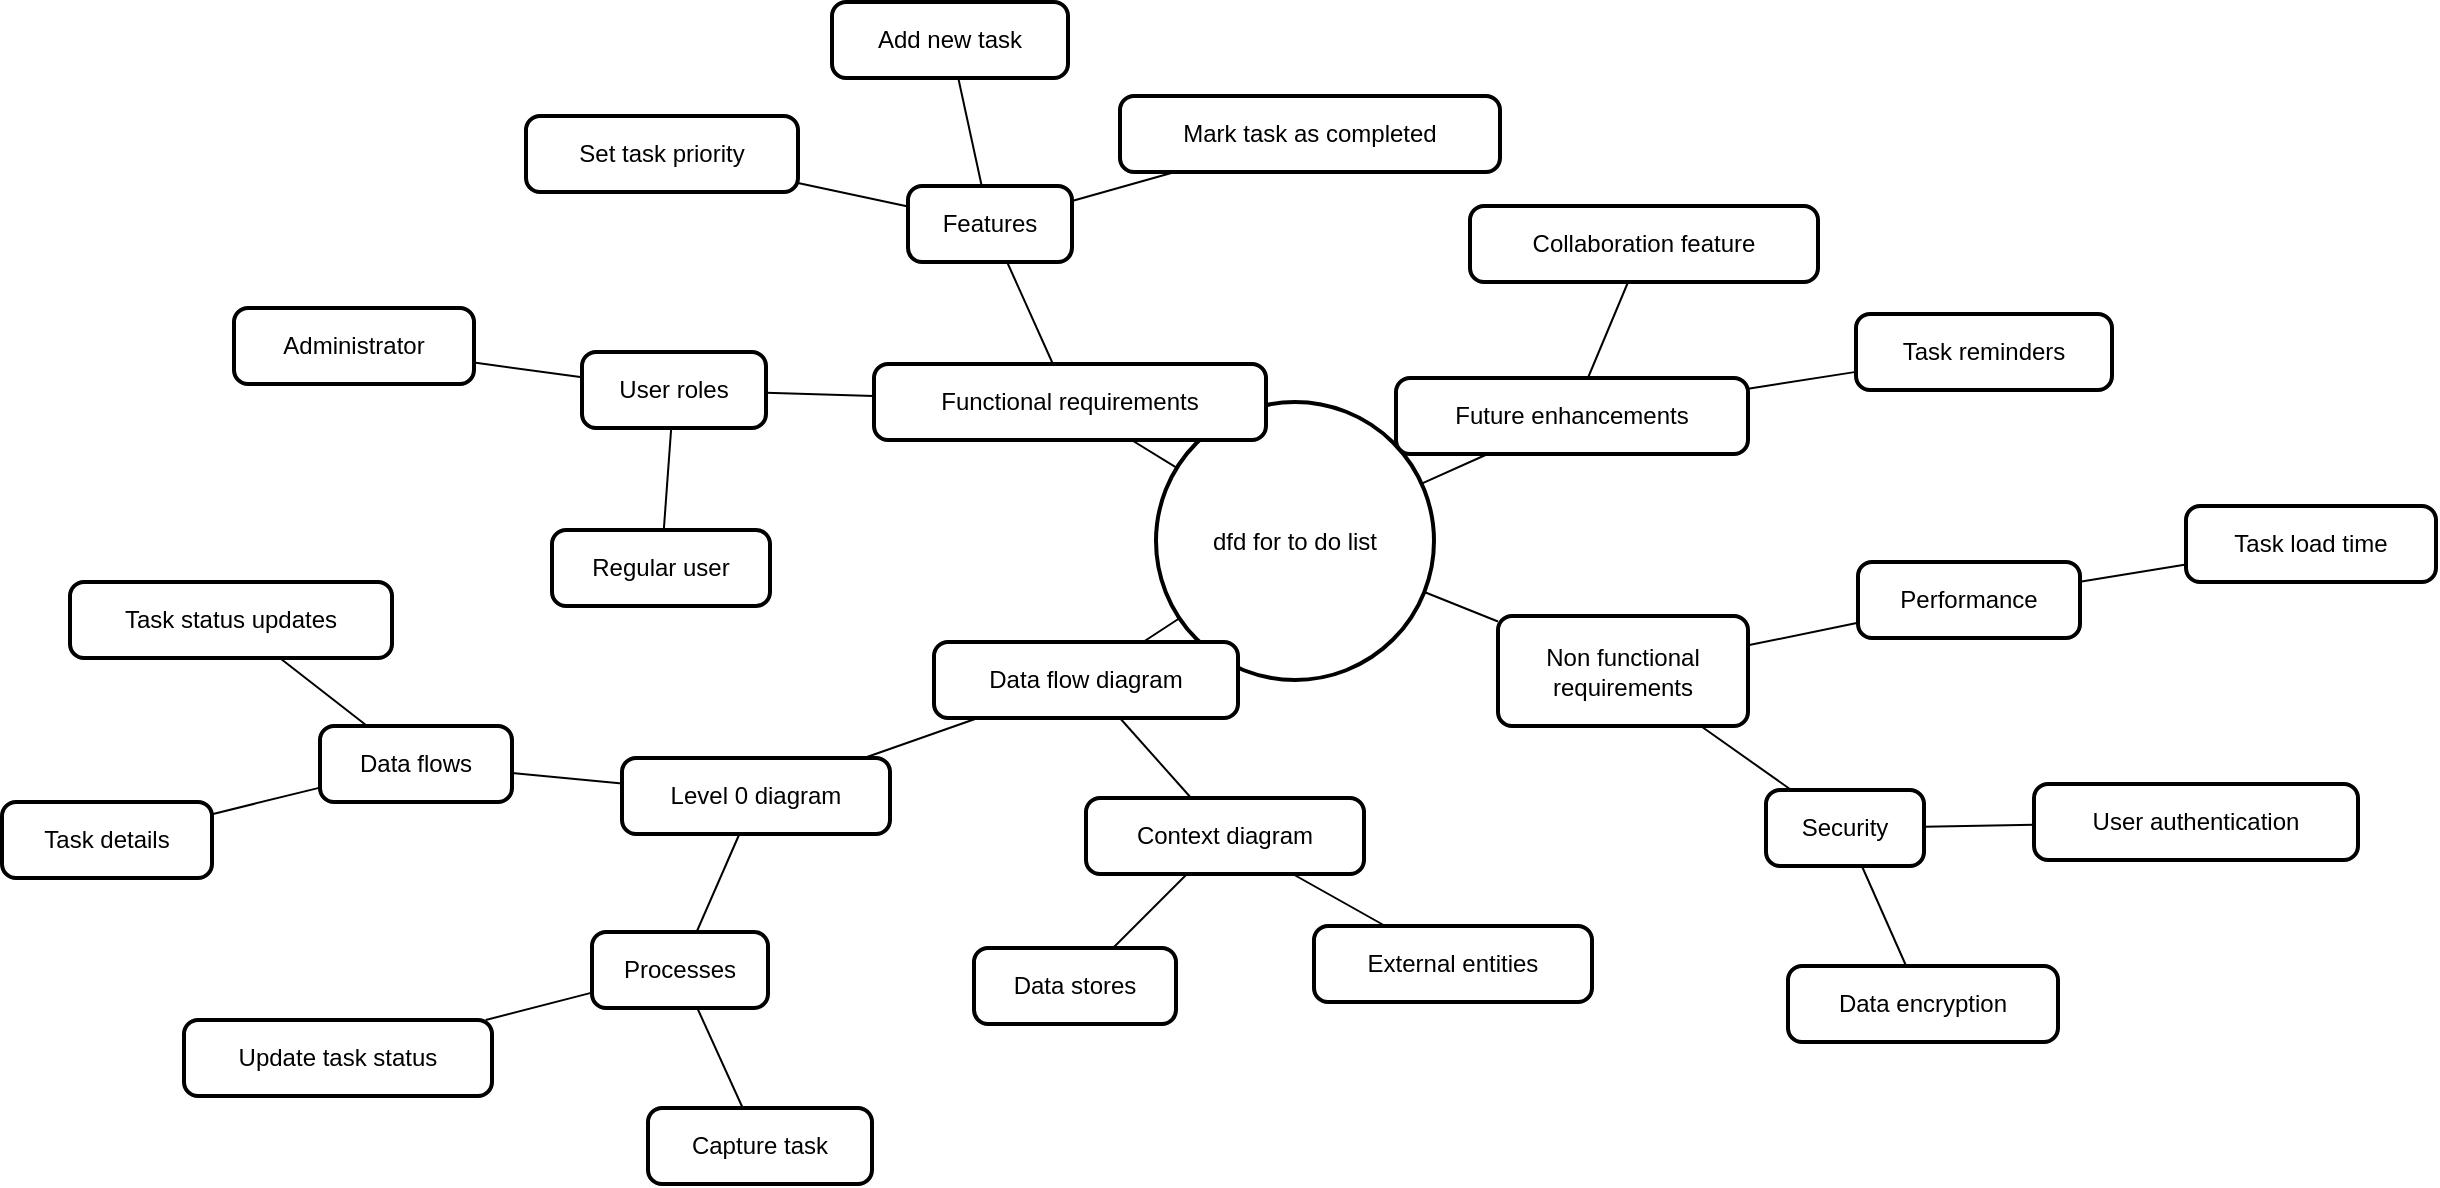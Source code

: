 <mxfile version="24.9.3">
  <diagram id="XRrTEta3VRJJpnan-9AJ" name="Page-1">
    <mxGraphModel dx="1281" dy="674" grid="1" gridSize="10" guides="1" tooltips="1" connect="1" arrows="1" fold="1" page="1" pageScale="1" pageWidth="850" pageHeight="1100" math="0" shadow="0">
      <root>
        <mxCell id="0" />
        <mxCell id="1" parent="0" />
        <mxCell id="2" value="dfd for to do list" style="ellipse;aspect=fixed;strokeWidth=2;whiteSpace=wrap;" parent="1" vertex="1">
          <mxGeometry x="592" y="215" width="139" height="139" as="geometry" />
        </mxCell>
        <mxCell id="3" value="Data flow diagram" style="rounded=1;absoluteArcSize=1;arcSize=14;whiteSpace=wrap;strokeWidth=2;" parent="1" vertex="1">
          <mxGeometry x="481" y="335" width="152" height="38" as="geometry" />
        </mxCell>
        <mxCell id="4" value="Context diagram" style="rounded=1;absoluteArcSize=1;arcSize=14;whiteSpace=wrap;strokeWidth=2;" parent="1" vertex="1">
          <mxGeometry x="557" y="413" width="139" height="38" as="geometry" />
        </mxCell>
        <mxCell id="5" value="External entities" style="rounded=1;absoluteArcSize=1;arcSize=14;whiteSpace=wrap;strokeWidth=2;" parent="1" vertex="1">
          <mxGeometry x="671" y="477" width="139" height="38" as="geometry" />
        </mxCell>
        <mxCell id="6" value="Data stores" style="rounded=1;absoluteArcSize=1;arcSize=14;whiteSpace=wrap;strokeWidth=2;" parent="1" vertex="1">
          <mxGeometry x="501" y="488" width="101" height="38" as="geometry" />
        </mxCell>
        <mxCell id="7" value="Level 0 diagram" style="rounded=1;absoluteArcSize=1;arcSize=14;whiteSpace=wrap;strokeWidth=2;" parent="1" vertex="1">
          <mxGeometry x="325" y="393" width="134" height="38" as="geometry" />
        </mxCell>
        <mxCell id="8" value="Processes" style="rounded=1;absoluteArcSize=1;arcSize=14;whiteSpace=wrap;strokeWidth=2;" parent="1" vertex="1">
          <mxGeometry x="310" y="480" width="88" height="38" as="geometry" />
        </mxCell>
        <mxCell id="9" value="Capture task" style="rounded=1;absoluteArcSize=1;arcSize=14;whiteSpace=wrap;strokeWidth=2;" parent="1" vertex="1">
          <mxGeometry x="338" y="568" width="112" height="38" as="geometry" />
        </mxCell>
        <mxCell id="10" value="Update task status" style="rounded=1;absoluteArcSize=1;arcSize=14;whiteSpace=wrap;strokeWidth=2;" parent="1" vertex="1">
          <mxGeometry x="106" y="524" width="154" height="38" as="geometry" />
        </mxCell>
        <mxCell id="11" value="Data flows" style="rounded=1;absoluteArcSize=1;arcSize=14;whiteSpace=wrap;strokeWidth=2;" parent="1" vertex="1">
          <mxGeometry x="174" y="377" width="96" height="38" as="geometry" />
        </mxCell>
        <mxCell id="12" value="Task details" style="rounded=1;absoluteArcSize=1;arcSize=14;whiteSpace=wrap;strokeWidth=2;" parent="1" vertex="1">
          <mxGeometry x="15" y="415" width="105" height="38" as="geometry" />
        </mxCell>
        <mxCell id="13" value="Task status updates" style="rounded=1;absoluteArcSize=1;arcSize=14;whiteSpace=wrap;strokeWidth=2;" parent="1" vertex="1">
          <mxGeometry x="49" y="305" width="161" height="38" as="geometry" />
        </mxCell>
        <mxCell id="14" value="Functional requirements" style="rounded=1;absoluteArcSize=1;arcSize=14;whiteSpace=wrap;strokeWidth=2;" parent="1" vertex="1">
          <mxGeometry x="451" y="196" width="196" height="38" as="geometry" />
        </mxCell>
        <mxCell id="15" value="User roles" style="rounded=1;absoluteArcSize=1;arcSize=14;whiteSpace=wrap;strokeWidth=2;" parent="1" vertex="1">
          <mxGeometry x="305" y="190" width="92" height="38" as="geometry" />
        </mxCell>
        <mxCell id="16" value="Administrator" style="rounded=1;absoluteArcSize=1;arcSize=14;whiteSpace=wrap;strokeWidth=2;" parent="1" vertex="1">
          <mxGeometry x="131" y="168" width="120" height="38" as="geometry" />
        </mxCell>
        <mxCell id="17" value="Regular user" style="rounded=1;absoluteArcSize=1;arcSize=14;whiteSpace=wrap;strokeWidth=2;" parent="1" vertex="1">
          <mxGeometry x="290" y="279" width="109" height="38" as="geometry" />
        </mxCell>
        <mxCell id="18" value="Features" style="rounded=1;absoluteArcSize=1;arcSize=14;whiteSpace=wrap;strokeWidth=2;" parent="1" vertex="1">
          <mxGeometry x="468" y="107" width="82" height="38" as="geometry" />
        </mxCell>
        <mxCell id="19" value="Add new task" style="rounded=1;absoluteArcSize=1;arcSize=14;whiteSpace=wrap;strokeWidth=2;" parent="1" vertex="1">
          <mxGeometry x="430" y="15" width="118" height="38" as="geometry" />
        </mxCell>
        <mxCell id="20" value="Set task priority" style="rounded=1;absoluteArcSize=1;arcSize=14;whiteSpace=wrap;strokeWidth=2;" parent="1" vertex="1">
          <mxGeometry x="277" y="72" width="136" height="38" as="geometry" />
        </mxCell>
        <mxCell id="21" value="Mark task as completed" style="rounded=1;absoluteArcSize=1;arcSize=14;whiteSpace=wrap;strokeWidth=2;" parent="1" vertex="1">
          <mxGeometry x="574" y="62" width="190" height="38" as="geometry" />
        </mxCell>
        <mxCell id="22" value="Non functional requirements" style="rounded=1;absoluteArcSize=1;arcSize=14;whiteSpace=wrap;strokeWidth=2;" parent="1" vertex="1">
          <mxGeometry x="763" y="322" width="125" height="55" as="geometry" />
        </mxCell>
        <mxCell id="23" value="Performance" style="rounded=1;absoluteArcSize=1;arcSize=14;whiteSpace=wrap;strokeWidth=2;" parent="1" vertex="1">
          <mxGeometry x="943" y="295" width="111" height="38" as="geometry" />
        </mxCell>
        <mxCell id="24" value="Task load time" style="rounded=1;absoluteArcSize=1;arcSize=14;whiteSpace=wrap;strokeWidth=2;" parent="1" vertex="1">
          <mxGeometry x="1107" y="267" width="125" height="38" as="geometry" />
        </mxCell>
        <mxCell id="25" value="Security" style="rounded=1;absoluteArcSize=1;arcSize=14;whiteSpace=wrap;strokeWidth=2;" parent="1" vertex="1">
          <mxGeometry x="897" y="409" width="79" height="38" as="geometry" />
        </mxCell>
        <mxCell id="26" value="User authentication" style="rounded=1;absoluteArcSize=1;arcSize=14;whiteSpace=wrap;strokeWidth=2;" parent="1" vertex="1">
          <mxGeometry x="1031" y="406" width="162" height="38" as="geometry" />
        </mxCell>
        <mxCell id="27" value="Data encryption" style="rounded=1;absoluteArcSize=1;arcSize=14;whiteSpace=wrap;strokeWidth=2;" parent="1" vertex="1">
          <mxGeometry x="908" y="497" width="135" height="38" as="geometry" />
        </mxCell>
        <mxCell id="28" value="Future enhancements" style="rounded=1;absoluteArcSize=1;arcSize=14;whiteSpace=wrap;strokeWidth=2;" parent="1" vertex="1">
          <mxGeometry x="712" y="203" width="176" height="38" as="geometry" />
        </mxCell>
        <mxCell id="29" value="Task reminders" style="rounded=1;absoluteArcSize=1;arcSize=14;whiteSpace=wrap;strokeWidth=2;" parent="1" vertex="1">
          <mxGeometry x="942" y="171" width="128" height="38" as="geometry" />
        </mxCell>
        <mxCell id="30" value="Collaboration feature" style="rounded=1;absoluteArcSize=1;arcSize=14;whiteSpace=wrap;strokeWidth=2;" parent="1" vertex="1">
          <mxGeometry x="749" y="117" width="174" height="38" as="geometry" />
        </mxCell>
        <mxCell id="31" style="endArrow=none" parent="1" source="2" target="3" edge="1">
          <mxGeometry relative="1" as="geometry" />
        </mxCell>
        <mxCell id="32" style="endArrow=none" parent="1" source="2" target="14" edge="1">
          <mxGeometry relative="1" as="geometry" />
        </mxCell>
        <mxCell id="33" style="endArrow=none" parent="1" source="2" target="22" edge="1">
          <mxGeometry relative="1" as="geometry" />
        </mxCell>
        <mxCell id="34" style="endArrow=none" parent="1" source="2" target="28" edge="1">
          <mxGeometry relative="1" as="geometry" />
        </mxCell>
        <mxCell id="35" style="endArrow=none" parent="1" source="3" target="4" edge="1">
          <mxGeometry relative="1" as="geometry" />
        </mxCell>
        <mxCell id="36" style="endArrow=none" parent="1" source="3" target="7" edge="1">
          <mxGeometry relative="1" as="geometry" />
        </mxCell>
        <mxCell id="37" style="endArrow=none" parent="1" source="4" target="5" edge="1">
          <mxGeometry relative="1" as="geometry" />
        </mxCell>
        <mxCell id="38" style="endArrow=none" parent="1" source="4" target="6" edge="1">
          <mxGeometry relative="1" as="geometry" />
        </mxCell>
        <mxCell id="39" style="endArrow=none" parent="1" source="7" target="8" edge="1">
          <mxGeometry relative="1" as="geometry" />
        </mxCell>
        <mxCell id="40" style="endArrow=none" parent="1" source="7" target="11" edge="1">
          <mxGeometry relative="1" as="geometry" />
        </mxCell>
        <mxCell id="41" style="endArrow=none" parent="1" source="8" target="9" edge="1">
          <mxGeometry relative="1" as="geometry" />
        </mxCell>
        <mxCell id="42" style="endArrow=none" parent="1" source="8" target="10" edge="1">
          <mxGeometry relative="1" as="geometry" />
        </mxCell>
        <mxCell id="43" style="endArrow=none" parent="1" source="11" target="12" edge="1">
          <mxGeometry relative="1" as="geometry" />
        </mxCell>
        <mxCell id="44" style="endArrow=none" parent="1" source="11" target="13" edge="1">
          <mxGeometry relative="1" as="geometry" />
        </mxCell>
        <mxCell id="45" style="endArrow=none" parent="1" source="14" target="15" edge="1">
          <mxGeometry relative="1" as="geometry" />
        </mxCell>
        <mxCell id="46" style="endArrow=none" parent="1" source="14" target="18" edge="1">
          <mxGeometry relative="1" as="geometry" />
        </mxCell>
        <mxCell id="47" style="endArrow=none" parent="1" source="15" target="16" edge="1">
          <mxGeometry relative="1" as="geometry" />
        </mxCell>
        <mxCell id="48" style="endArrow=none" parent="1" source="15" target="17" edge="1">
          <mxGeometry relative="1" as="geometry" />
        </mxCell>
        <mxCell id="49" style="endArrow=none" parent="1" source="18" target="19" edge="1">
          <mxGeometry relative="1" as="geometry" />
        </mxCell>
        <mxCell id="50" style="endArrow=none" parent="1" source="18" target="20" edge="1">
          <mxGeometry relative="1" as="geometry" />
        </mxCell>
        <mxCell id="51" style="endArrow=none" parent="1" source="18" target="21" edge="1">
          <mxGeometry relative="1" as="geometry" />
        </mxCell>
        <mxCell id="52" style="endArrow=none" parent="1" source="22" target="23" edge="1">
          <mxGeometry relative="1" as="geometry" />
        </mxCell>
        <mxCell id="53" style="endArrow=none" parent="1" source="22" target="25" edge="1">
          <mxGeometry relative="1" as="geometry" />
        </mxCell>
        <mxCell id="54" style="endArrow=none" parent="1" source="23" target="24" edge="1">
          <mxGeometry relative="1" as="geometry" />
        </mxCell>
        <mxCell id="55" style="endArrow=none" parent="1" source="25" target="26" edge="1">
          <mxGeometry relative="1" as="geometry" />
        </mxCell>
        <mxCell id="56" style="endArrow=none" parent="1" source="25" target="27" edge="1">
          <mxGeometry relative="1" as="geometry" />
        </mxCell>
        <mxCell id="57" style="endArrow=none" parent="1" source="28" target="29" edge="1">
          <mxGeometry relative="1" as="geometry" />
        </mxCell>
        <mxCell id="58" style="endArrow=none" parent="1" source="28" target="30" edge="1">
          <mxGeometry relative="1" as="geometry" />
        </mxCell>
      </root>
    </mxGraphModel>
  </diagram>
</mxfile>
